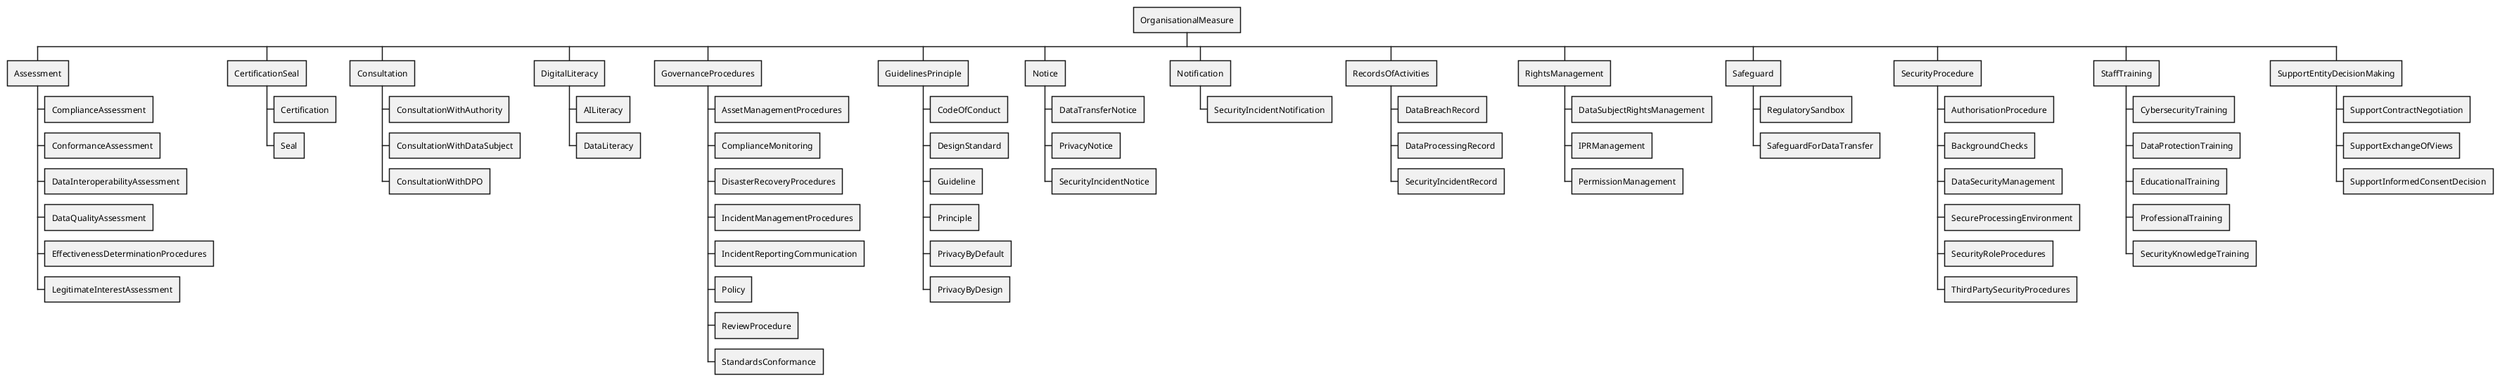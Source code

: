 @startwbs

* OrganisationalMeasure
** Assessment
*** ComplianceAssessment
*** ConformanceAssessment
*** DataInteroperabilityAssessment
*** DataQualityAssessment
*** EffectivenessDeterminationProcedures
*** LegitimateInterestAssessment
** CertificationSeal
*** Certification
*** Seal
** Consultation
*** ConsultationWithAuthority
*** ConsultationWithDataSubject
*** ConsultationWithDPO
** DigitalLiteracy
*** AILiteracy
*** DataLiteracy
** GovernanceProcedures
*** AssetManagementProcedures
*** ComplianceMonitoring
*** DisasterRecoveryProcedures
*** IncidentManagementProcedures
*** IncidentReportingCommunication
*** Policy
*** ReviewProcedure
*** StandardsConformance
** GuidelinesPrinciple
*** CodeOfConduct
*** DesignStandard
*** Guideline
*** Principle
*** PrivacyByDefault
*** PrivacyByDesign
** Notice
*** DataTransferNotice
*** PrivacyNotice
*** SecurityIncidentNotice
** Notification
*** SecurityIncidentNotification
** RecordsOfActivities
*** DataBreachRecord
*** DataProcessingRecord
*** SecurityIncidentRecord
** RightsManagement
*** DataSubjectRightsManagement
*** IPRManagement
*** PermissionManagement
** Safeguard
*** RegulatorySandbox
*** SafeguardForDataTransfer
** SecurityProcedure
*** AuthorisationProcedure
*** BackgroundChecks
*** DataSecurityManagement
*** SecureProcessingEnvironment
*** SecurityRoleProcedures
*** ThirdPartySecurityProcedures
** StaffTraining
*** CybersecurityTraining
*** DataProtectionTraining
*** EducationalTraining
*** ProfessionalTraining
*** SecurityKnowledgeTraining
** SupportEntityDecisionMaking
*** SupportContractNegotiation
*** SupportExchangeOfViews
*** SupportInformedConsentDecision

@endwbs

